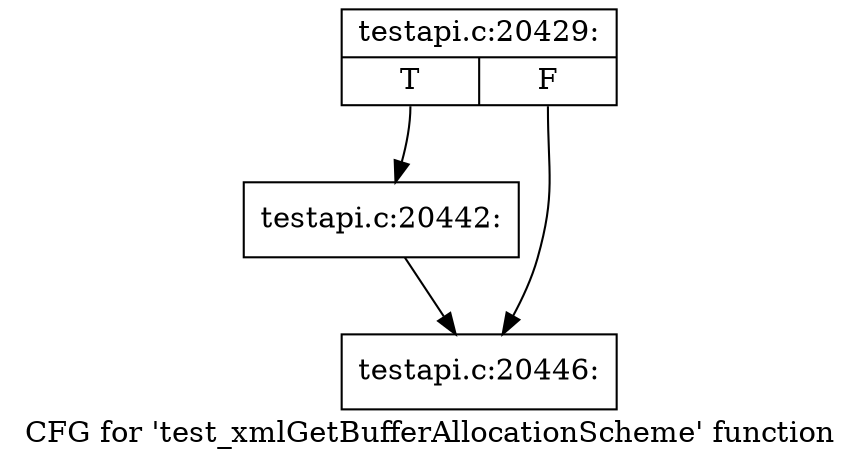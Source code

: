 digraph "CFG for 'test_xmlGetBufferAllocationScheme' function" {
	label="CFG for 'test_xmlGetBufferAllocationScheme' function";

	Node0x4beef30 [shape=record,label="{testapi.c:20429:|{<s0>T|<s1>F}}"];
	Node0x4beef30:s0 -> Node0x4bfa300;
	Node0x4beef30:s1 -> Node0x4bfa630;
	Node0x4bfa300 [shape=record,label="{testapi.c:20442:}"];
	Node0x4bfa300 -> Node0x4bfa630;
	Node0x4bfa630 [shape=record,label="{testapi.c:20446:}"];
}
